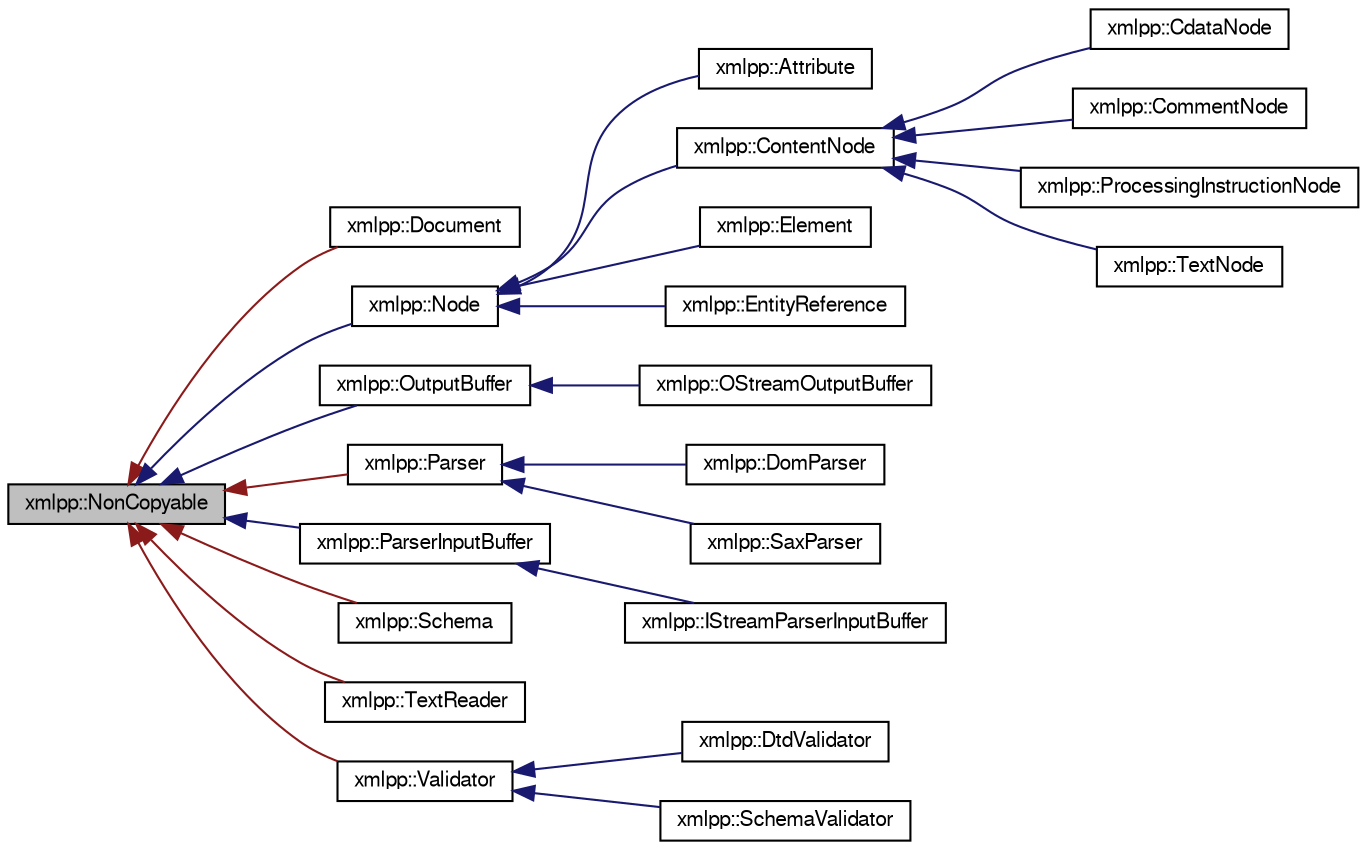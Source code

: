 digraph G
{
  bgcolor="transparent";
  edge [fontname="FreeSans",fontsize=10,labelfontname="FreeSans",labelfontsize=10];
  node [fontname="FreeSans",fontsize=10,shape=record];
  rankdir=LR;
  Node1 [label="xmlpp::NonCopyable",height=0.2,width=0.4,color="black", fillcolor="grey75", style="filled" fontcolor="black"];
  Node1 -> Node2 [dir=back,color="firebrick4",fontsize=10,style="solid",fontname="FreeSans"];
  Node2 [label="xmlpp::Document",height=0.2,width=0.4,color="black",URL="$classxmlpp_1_1Document.html",tooltip="Represents an XML document in the DOM model."];
  Node1 -> Node3 [dir=back,color="midnightblue",fontsize=10,style="solid",fontname="FreeSans"];
  Node3 [label="xmlpp::Node",height=0.2,width=0.4,color="black",URL="$classxmlpp_1_1Node.html",tooltip="Represents XML Nodes."];
  Node3 -> Node4 [dir=back,color="midnightblue",fontsize=10,style="solid",fontname="FreeSans"];
  Node4 [label="xmlpp::Attribute",height=0.2,width=0.4,color="black",URL="$classxmlpp_1_1Attribute.html",tooltip="Represents XML Node attributes."];
  Node3 -> Node5 [dir=back,color="midnightblue",fontsize=10,style="solid",fontname="FreeSans"];
  Node5 [label="xmlpp::ContentNode",height=0.2,width=0.4,color="black",URL="$classxmlpp_1_1ContentNode.html",tooltip="Content Node."];
  Node5 -> Node6 [dir=back,color="midnightblue",fontsize=10,style="solid",fontname="FreeSans"];
  Node6 [label="xmlpp::CdataNode",height=0.2,width=0.4,color="black",URL="$classxmlpp_1_1CdataNode.html",tooltip="CData node."];
  Node5 -> Node7 [dir=back,color="midnightblue",fontsize=10,style="solid",fontname="FreeSans"];
  Node7 [label="xmlpp::CommentNode",height=0.2,width=0.4,color="black",URL="$classxmlpp_1_1CommentNode.html",tooltip="Comment Node."];
  Node5 -> Node8 [dir=back,color="midnightblue",fontsize=10,style="solid",fontname="FreeSans"];
  Node8 [label="xmlpp::ProcessingInstructionNode",height=0.2,width=0.4,color="black",URL="$classxmlpp_1_1ProcessingInstructionNode.html"];
  Node5 -> Node9 [dir=back,color="midnightblue",fontsize=10,style="solid",fontname="FreeSans"];
  Node9 [label="xmlpp::TextNode",height=0.2,width=0.4,color="black",URL="$classxmlpp_1_1TextNode.html",tooltip="Text Node."];
  Node3 -> Node10 [dir=back,color="midnightblue",fontsize=10,style="solid",fontname="FreeSans"];
  Node10 [label="xmlpp::Element",height=0.2,width=0.4,color="black",URL="$classxmlpp_1_1Element.html",tooltip="Element nodes have attributes as well as child nodes."];
  Node3 -> Node11 [dir=back,color="midnightblue",fontsize=10,style="solid",fontname="FreeSans"];
  Node11 [label="xmlpp::EntityReference",height=0.2,width=0.4,color="black",URL="$classxmlpp_1_1EntityReference.html",tooltip="Entity references refer to previously declared entities."];
  Node1 -> Node12 [dir=back,color="midnightblue",fontsize=10,style="solid",fontname="FreeSans"];
  Node12 [label="xmlpp::OutputBuffer",height=0.2,width=0.4,color="black",URL="$classxmlpp_1_1OutputBuffer.html",tooltip="Base class for xmlOutputBuffer wrapper."];
  Node12 -> Node13 [dir=back,color="midnightblue",fontsize=10,style="solid",fontname="FreeSans"];
  Node13 [label="xmlpp::OStreamOutputBuffer",height=0.2,width=0.4,color="black",URL="$classxmlpp_1_1OStreamOutputBuffer.html",tooltip="An OutputBuffer implementation that send datas to a std::ostream."];
  Node1 -> Node14 [dir=back,color="firebrick4",fontsize=10,style="solid",fontname="FreeSans"];
  Node14 [label="xmlpp::Parser",height=0.2,width=0.4,color="black",URL="$classxmlpp_1_1Parser.html",tooltip="XML parser."];
  Node14 -> Node15 [dir=back,color="midnightblue",fontsize=10,style="solid",fontname="FreeSans"];
  Node15 [label="xmlpp::DomParser",height=0.2,width=0.4,color="black",URL="$classxmlpp_1_1DomParser.html",tooltip="XML DOM parser."];
  Node14 -> Node16 [dir=back,color="midnightblue",fontsize=10,style="solid",fontname="FreeSans"];
  Node16 [label="xmlpp::SaxParser",height=0.2,width=0.4,color="black",URL="$classxmlpp_1_1SaxParser.html",tooltip="SAX XML parser."];
  Node1 -> Node17 [dir=back,color="midnightblue",fontsize=10,style="solid",fontname="FreeSans"];
  Node17 [label="xmlpp::ParserInputBuffer",height=0.2,width=0.4,color="black",URL="$classxmlpp_1_1ParserInputBuffer.html",tooltip="Base class for xmlParserInputBuffer wrapper."];
  Node17 -> Node18 [dir=back,color="midnightblue",fontsize=10,style="solid",fontname="FreeSans"];
  Node18 [label="xmlpp::IStreamParserInputBuffer",height=0.2,width=0.4,color="black",URL="$classxmlpp_1_1IStreamParserInputBuffer.html"];
  Node1 -> Node19 [dir=back,color="firebrick4",fontsize=10,style="solid",fontname="FreeSans"];
  Node19 [label="xmlpp::Schema",height=0.2,width=0.4,color="black",URL="$classxmlpp_1_1Schema.html",tooltip="Represents XML Schema."];
  Node1 -> Node20 [dir=back,color="firebrick4",fontsize=10,style="solid",fontname="FreeSans"];
  Node20 [label="xmlpp::TextReader",height=0.2,width=0.4,color="black",URL="$classxmlpp_1_1TextReader.html"];
  Node1 -> Node21 [dir=back,color="firebrick4",fontsize=10,style="solid",fontname="FreeSans"];
  Node21 [label="xmlpp::Validator",height=0.2,width=0.4,color="black",URL="$classxmlpp_1_1Validator.html",tooltip="XML parser."];
  Node21 -> Node22 [dir=back,color="midnightblue",fontsize=10,style="solid",fontname="FreeSans"];
  Node22 [label="xmlpp::DtdValidator",height=0.2,width=0.4,color="black",URL="$classxmlpp_1_1DtdValidator.html",tooltip="XML DOM parser."];
  Node21 -> Node23 [dir=back,color="midnightblue",fontsize=10,style="solid",fontname="FreeSans"];
  Node23 [label="xmlpp::SchemaValidator",height=0.2,width=0.4,color="black",URL="$classxmlpp_1_1SchemaValidator.html",tooltip="XML DOM parser."];
}
